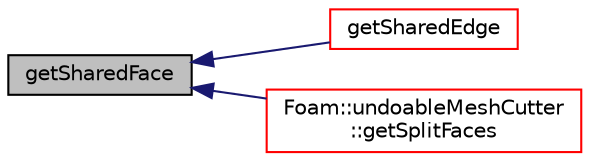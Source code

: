 digraph "getSharedFace"
{
  bgcolor="transparent";
  edge [fontname="Helvetica",fontsize="10",labelfontname="Helvetica",labelfontsize="10"];
  node [fontname="Helvetica",fontsize="10",shape=record];
  rankdir="LR";
  Node1 [label="getSharedFace",height=0.2,width=0.4,color="black", fillcolor="grey75", style="filled", fontcolor="black"];
  Node1 -> Node2 [dir="back",color="midnightblue",fontsize="10",style="solid",fontname="Helvetica"];
  Node2 [label="getSharedEdge",height=0.2,width=0.4,color="red",URL="$a10813.html#a3de615b659fcc994b0d7f17ffb51f599",tooltip="Return edge shared by two faces. Throws error if no edge found. "];
  Node1 -> Node3 [dir="back",color="midnightblue",fontsize="10",style="solid",fontname="Helvetica"];
  Node3 [label="Foam::undoableMeshCutter\l::getSplitFaces",height=0.2,width=0.4,color="red",URL="$a02753.html#a45f35918f08160cc9efbc41ce16e8fc1",tooltip="Calculate split faces from current liveCells. Only. "];
}
